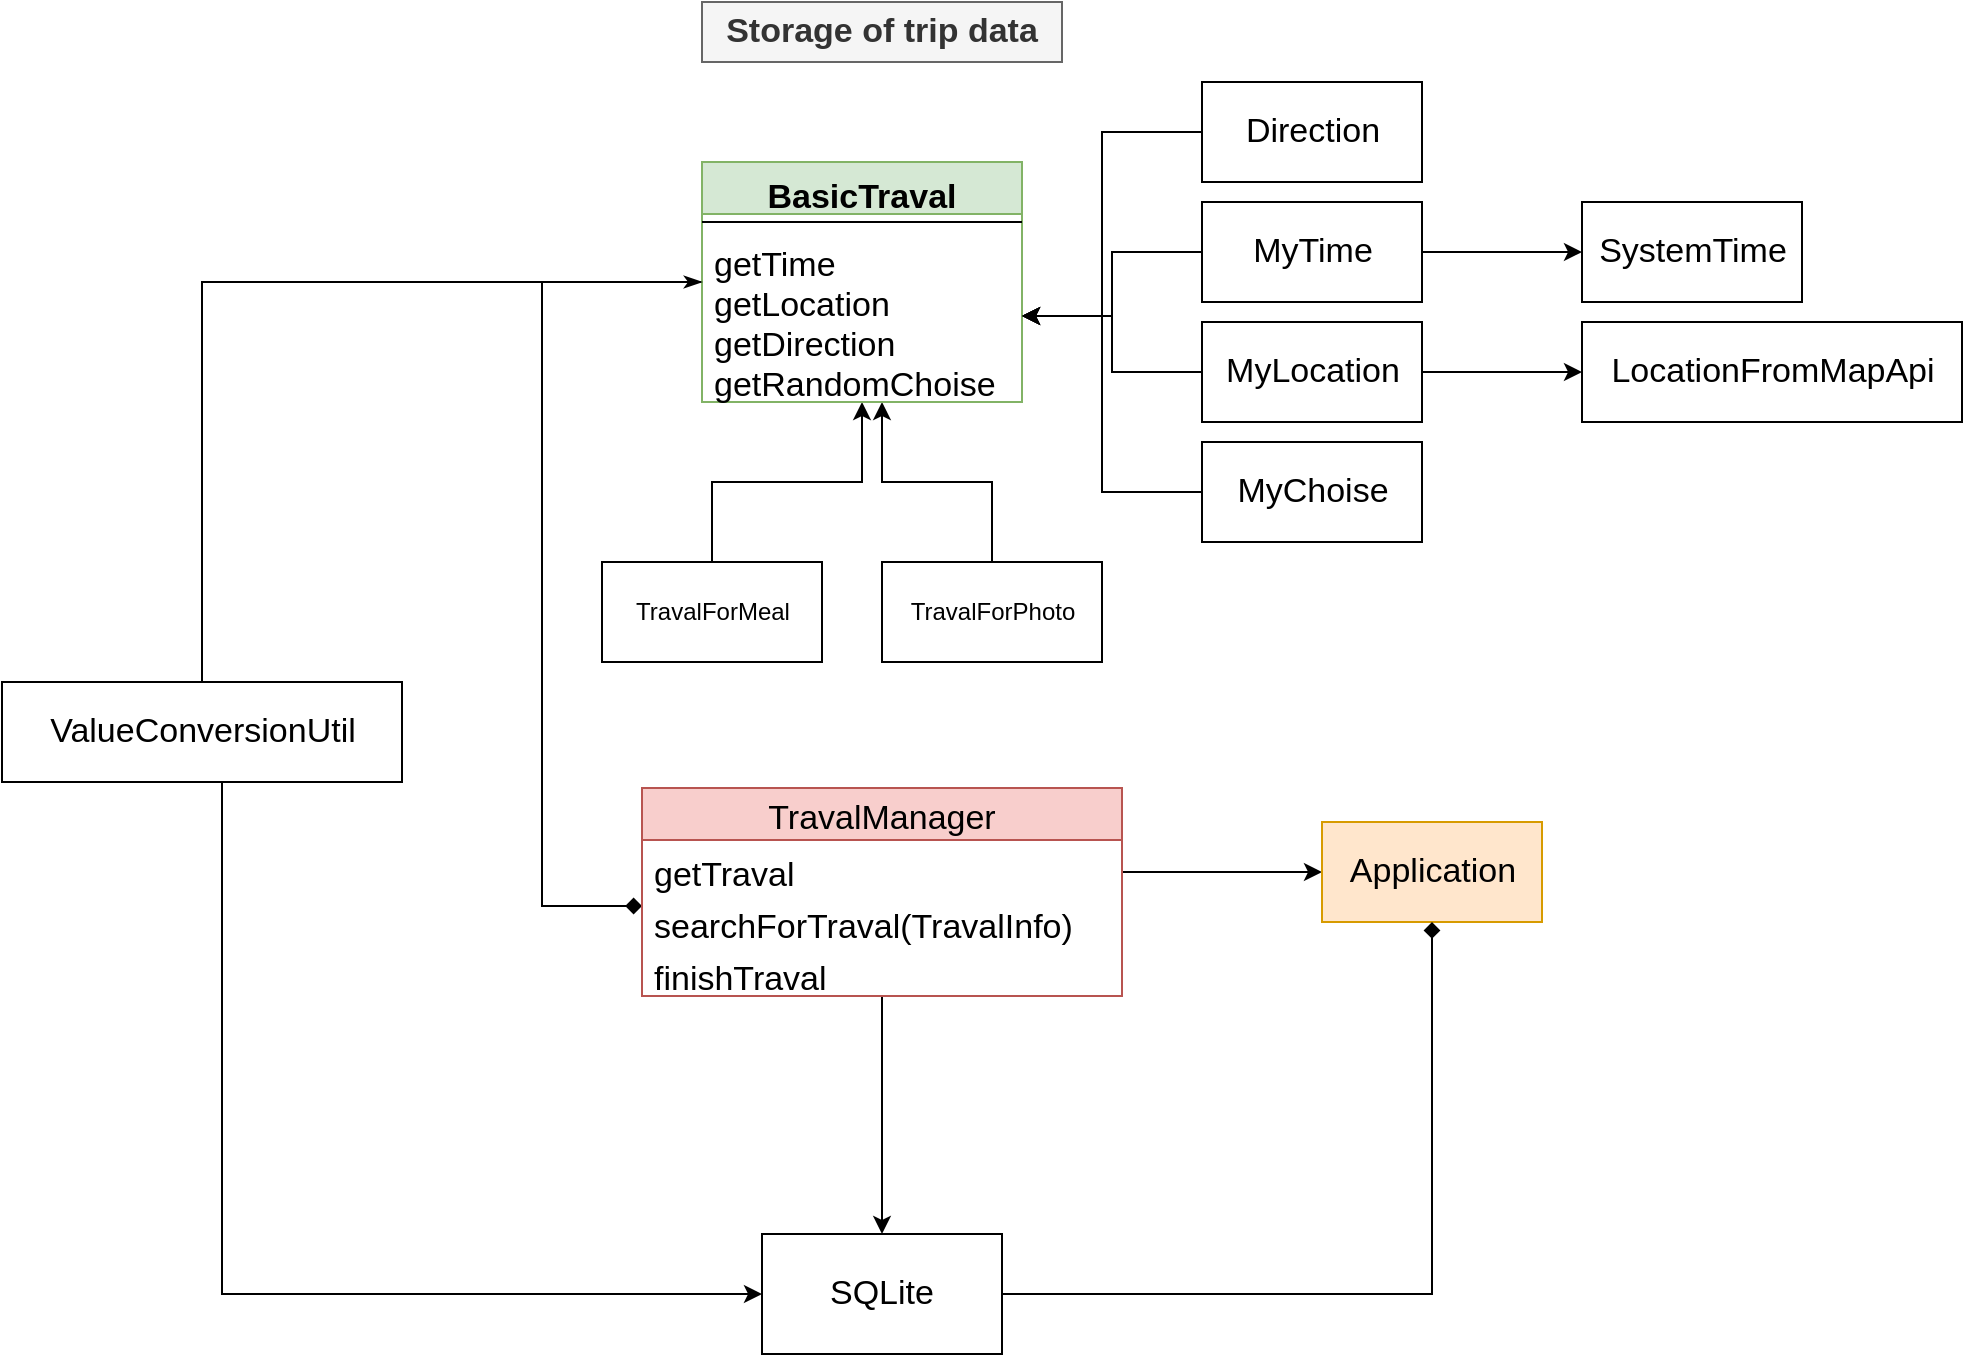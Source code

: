 <mxfile version="15.4.1" type="device"><diagram id="QZI6wNa-IMEV4U2N_Mt0" name="MainClassUML"><mxGraphModel dx="2012" dy="635" grid="1" gridSize="10" guides="1" tooltips="1" connect="1" arrows="1" fold="1" page="1" pageScale="1" pageWidth="827" pageHeight="1169" math="0" shadow="0"><root><mxCell id="0"/><mxCell id="1" parent="0"/><mxCell id="P-SowUXt073wv-Pw1FHS-16" value="" style="edgeStyle=orthogonalEdgeStyle;rounded=0;orthogonalLoop=1;jettySize=auto;html=1;fontSize=17;" edge="1" parent="1" source="P-SowUXt073wv-Pw1FHS-1" target="P-SowUXt073wv-Pw1FHS-15"><mxGeometry relative="1" as="geometry"><Array as="points"><mxPoint x="125" y="380"/><mxPoint x="200" y="380"/></Array></mxGeometry></mxCell><mxCell id="P-SowUXt073wv-Pw1FHS-1" value="TravalForMeal" style="html=1;" vertex="1" parent="1"><mxGeometry x="70" y="420" width="110" height="50" as="geometry"/></mxCell><mxCell id="P-SowUXt073wv-Pw1FHS-4" value="Storage of trip data" style="text;html=1;strokeColor=#666666;fillColor=#f5f5f5;align=center;verticalAlign=middle;whiteSpace=wrap;rounded=0;fontSize=17;fontStyle=1;fontColor=#333333;" vertex="1" parent="1"><mxGeometry x="120" y="140" width="180" height="30" as="geometry"/></mxCell><mxCell id="P-SowUXt073wv-Pw1FHS-17" value="" style="edgeStyle=orthogonalEdgeStyle;rounded=0;orthogonalLoop=1;jettySize=auto;html=1;fontSize=17;" edge="1" parent="1" source="P-SowUXt073wv-Pw1FHS-7" target="P-SowUXt073wv-Pw1FHS-15"><mxGeometry relative="1" as="geometry"><Array as="points"><mxPoint x="265" y="380"/><mxPoint x="210" y="380"/></Array></mxGeometry></mxCell><mxCell id="P-SowUXt073wv-Pw1FHS-7" value="TravalForPhoto" style="html=1;" vertex="1" parent="1"><mxGeometry x="210" y="420" width="110" height="50" as="geometry"/></mxCell><mxCell id="P-SowUXt073wv-Pw1FHS-18" style="edgeStyle=orthogonalEdgeStyle;rounded=0;orthogonalLoop=1;jettySize=auto;html=1;fontSize=17;" edge="1" parent="1" source="P-SowUXt073wv-Pw1FHS-11" target="P-SowUXt073wv-Pw1FHS-15"><mxGeometry relative="1" as="geometry"/></mxCell><mxCell id="P-SowUXt073wv-Pw1FHS-25" value="" style="edgeStyle=orthogonalEdgeStyle;rounded=0;orthogonalLoop=1;jettySize=auto;html=1;fontSize=17;" edge="1" parent="1" source="P-SowUXt073wv-Pw1FHS-11" target="P-SowUXt073wv-Pw1FHS-24"><mxGeometry relative="1" as="geometry"/></mxCell><mxCell id="P-SowUXt073wv-Pw1FHS-11" value="MyTime" style="html=1;fontSize=17;" vertex="1" parent="1"><mxGeometry x="370" y="240" width="110" height="50" as="geometry"/></mxCell><mxCell id="P-SowUXt073wv-Pw1FHS-36" style="edgeStyle=orthogonalEdgeStyle;rounded=0;orthogonalLoop=1;jettySize=auto;html=1;fontSize=17;endArrow=diamond;endFill=1;" edge="1" parent="1" source="P-SowUXt073wv-Pw1FHS-12" target="P-SowUXt073wv-Pw1FHS-31"><mxGeometry relative="1" as="geometry"><Array as="points"><mxPoint x="40" y="280"/><mxPoint x="40" y="592"/></Array></mxGeometry></mxCell><mxCell id="P-SowUXt073wv-Pw1FHS-12" value="BasicTraval" style="swimlane;fontStyle=1;align=center;verticalAlign=top;childLayout=stackLayout;horizontal=1;startSize=26;horizontalStack=0;resizeParent=1;resizeParentMax=0;resizeLast=0;collapsible=1;marginBottom=0;fontSize=17;fillColor=#d5e8d4;strokeColor=#82b366;" vertex="1" parent="1"><mxGeometry x="120" y="220" width="160" height="120" as="geometry"/></mxCell><mxCell id="P-SowUXt073wv-Pw1FHS-14" value="" style="line;strokeWidth=1;fillColor=none;align=left;verticalAlign=middle;spacingTop=-1;spacingLeft=3;spacingRight=3;rotatable=0;labelPosition=right;points=[];portConstraint=eastwest;fontSize=17;" vertex="1" parent="P-SowUXt073wv-Pw1FHS-12"><mxGeometry y="26" width="160" height="8" as="geometry"/></mxCell><mxCell id="P-SowUXt073wv-Pw1FHS-15" value="getTime&#10;getLocation&#10;getDirection&#10;getRandomChoise" style="text;strokeColor=none;fillColor=none;align=left;verticalAlign=top;spacingLeft=4;spacingRight=4;overflow=hidden;rotatable=0;points=[[0,0.5],[1,0.5]];portConstraint=eastwest;fontSize=17;" vertex="1" parent="P-SowUXt073wv-Pw1FHS-12"><mxGeometry y="34" width="160" height="86" as="geometry"/></mxCell><mxCell id="P-SowUXt073wv-Pw1FHS-20" style="edgeStyle=orthogonalEdgeStyle;rounded=0;orthogonalLoop=1;jettySize=auto;html=1;fontSize=17;" edge="1" parent="1" source="P-SowUXt073wv-Pw1FHS-19" target="P-SowUXt073wv-Pw1FHS-15"><mxGeometry relative="1" as="geometry"/></mxCell><mxCell id="P-SowUXt073wv-Pw1FHS-22" value="" style="edgeStyle=orthogonalEdgeStyle;rounded=0;orthogonalLoop=1;jettySize=auto;html=1;fontSize=17;" edge="1" parent="1" source="P-SowUXt073wv-Pw1FHS-19" target="P-SowUXt073wv-Pw1FHS-21"><mxGeometry relative="1" as="geometry"/></mxCell><mxCell id="P-SowUXt073wv-Pw1FHS-19" value="MyLocation" style="html=1;fontSize=17;" vertex="1" parent="1"><mxGeometry x="370" y="300" width="110" height="50" as="geometry"/></mxCell><mxCell id="P-SowUXt073wv-Pw1FHS-21" value="LocationFromMapApi" style="html=1;fontSize=17;" vertex="1" parent="1"><mxGeometry x="560" y="300" width="190" height="50" as="geometry"/></mxCell><mxCell id="P-SowUXt073wv-Pw1FHS-24" value="SystemTime" style="html=1;fontSize=17;" vertex="1" parent="1"><mxGeometry x="560" y="240" width="110" height="50" as="geometry"/></mxCell><mxCell id="P-SowUXt073wv-Pw1FHS-27" style="edgeStyle=orthogonalEdgeStyle;rounded=0;orthogonalLoop=1;jettySize=auto;html=1;fontSize=17;" edge="1" parent="1" source="P-SowUXt073wv-Pw1FHS-26" target="P-SowUXt073wv-Pw1FHS-15"><mxGeometry relative="1" as="geometry"><Array as="points"><mxPoint x="320" y="205"/><mxPoint x="320" y="297"/></Array></mxGeometry></mxCell><mxCell id="P-SowUXt073wv-Pw1FHS-26" value="Direction" style="html=1;fontSize=17;" vertex="1" parent="1"><mxGeometry x="370" y="180" width="110" height="50" as="geometry"/></mxCell><mxCell id="P-SowUXt073wv-Pw1FHS-29" style="edgeStyle=orthogonalEdgeStyle;rounded=0;orthogonalLoop=1;jettySize=auto;html=1;fontSize=17;" edge="1" parent="1" source="P-SowUXt073wv-Pw1FHS-28" target="P-SowUXt073wv-Pw1FHS-15"><mxGeometry relative="1" as="geometry"><Array as="points"><mxPoint x="320" y="385"/><mxPoint x="320" y="297"/></Array></mxGeometry></mxCell><mxCell id="P-SowUXt073wv-Pw1FHS-28" value="MyChoise" style="html=1;fontSize=17;" vertex="1" parent="1"><mxGeometry x="370" y="360" width="110" height="50" as="geometry"/></mxCell><mxCell id="P-SowUXt073wv-Pw1FHS-38" style="edgeStyle=orthogonalEdgeStyle;rounded=0;orthogonalLoop=1;jettySize=auto;html=1;fontSize=17;" edge="1" parent="1" source="P-SowUXt073wv-Pw1FHS-31" target="P-SowUXt073wv-Pw1FHS-37"><mxGeometry relative="1" as="geometry"><Array as="points"><mxPoint x="350" y="575"/><mxPoint x="350" y="575"/></Array></mxGeometry></mxCell><mxCell id="P-SowUXt073wv-Pw1FHS-40" value="" style="edgeStyle=orthogonalEdgeStyle;rounded=0;orthogonalLoop=1;jettySize=auto;html=1;fontSize=17;endArrow=classic;endFill=1;" edge="1" parent="1" source="P-SowUXt073wv-Pw1FHS-31" target="P-SowUXt073wv-Pw1FHS-39"><mxGeometry relative="1" as="geometry"/></mxCell><mxCell id="P-SowUXt073wv-Pw1FHS-31" value="TravalManager" style="swimlane;fontStyle=0;childLayout=stackLayout;horizontal=1;startSize=26;fillColor=#f8cecc;horizontalStack=0;resizeParent=1;resizeParentMax=0;resizeLast=0;collapsible=1;marginBottom=0;fontSize=17;strokeColor=#b85450;" vertex="1" parent="1"><mxGeometry x="90" y="533" width="240" height="104" as="geometry"/></mxCell><mxCell id="P-SowUXt073wv-Pw1FHS-32" value="getTraval" style="text;strokeColor=none;fillColor=none;align=left;verticalAlign=top;spacingLeft=4;spacingRight=4;overflow=hidden;rotatable=0;points=[[0,0.5],[1,0.5]];portConstraint=eastwest;fontSize=17;" vertex="1" parent="P-SowUXt073wv-Pw1FHS-31"><mxGeometry y="26" width="240" height="26" as="geometry"/></mxCell><mxCell id="P-SowUXt073wv-Pw1FHS-33" value="searchForTraval(TravalInfo)" style="text;strokeColor=none;fillColor=none;align=left;verticalAlign=top;spacingLeft=4;spacingRight=4;overflow=hidden;rotatable=0;points=[[0,0.5],[1,0.5]];portConstraint=eastwest;fontSize=17;" vertex="1" parent="P-SowUXt073wv-Pw1FHS-31"><mxGeometry y="52" width="240" height="26" as="geometry"/></mxCell><mxCell id="P-SowUXt073wv-Pw1FHS-34" value="finishTraval" style="text;strokeColor=none;fillColor=none;align=left;verticalAlign=top;spacingLeft=4;spacingRight=4;overflow=hidden;rotatable=0;points=[[0,0.5],[1,0.5]];portConstraint=eastwest;fontSize=17;" vertex="1" parent="P-SowUXt073wv-Pw1FHS-31"><mxGeometry y="78" width="240" height="26" as="geometry"/></mxCell><mxCell id="P-SowUXt073wv-Pw1FHS-37" value="Application" style="html=1;fontSize=17;fillColor=#ffe6cc;strokeColor=#d79b00;" vertex="1" parent="1"><mxGeometry x="430" y="550" width="110" height="50" as="geometry"/></mxCell><mxCell id="P-SowUXt073wv-Pw1FHS-41" style="edgeStyle=orthogonalEdgeStyle;rounded=0;orthogonalLoop=1;jettySize=auto;html=1;fontSize=17;endArrow=diamond;endFill=1;" edge="1" parent="1" source="P-SowUXt073wv-Pw1FHS-39" target="P-SowUXt073wv-Pw1FHS-37"><mxGeometry relative="1" as="geometry"/></mxCell><mxCell id="P-SowUXt073wv-Pw1FHS-39" value="SQLite" style="whiteSpace=wrap;html=1;fontSize=17;fontStyle=0;fillColor=none;startSize=26;" vertex="1" parent="1"><mxGeometry x="150" y="756" width="120" height="60" as="geometry"/></mxCell><mxCell id="P-SowUXt073wv-Pw1FHS-43" style="edgeStyle=orthogonalEdgeStyle;rounded=0;orthogonalLoop=1;jettySize=auto;html=1;fontSize=17;endArrow=classicThin;endFill=1;" edge="1" parent="1" source="P-SowUXt073wv-Pw1FHS-42" target="P-SowUXt073wv-Pw1FHS-12"><mxGeometry relative="1" as="geometry"><Array as="points"><mxPoint x="-130" y="280"/></Array></mxGeometry></mxCell><mxCell id="P-SowUXt073wv-Pw1FHS-44" style="edgeStyle=orthogonalEdgeStyle;rounded=0;orthogonalLoop=1;jettySize=auto;html=1;fontSize=17;endArrow=classic;endFill=1;" edge="1" parent="1" source="P-SowUXt073wv-Pw1FHS-42" target="P-SowUXt073wv-Pw1FHS-39"><mxGeometry relative="1" as="geometry"><Array as="points"><mxPoint x="-120" y="786"/></Array></mxGeometry></mxCell><mxCell id="P-SowUXt073wv-Pw1FHS-42" value="ValueConversionUtil" style="html=1;fontSize=17;" vertex="1" parent="1"><mxGeometry x="-230" y="480" width="200" height="50" as="geometry"/></mxCell></root></mxGraphModel></diagram></mxfile>